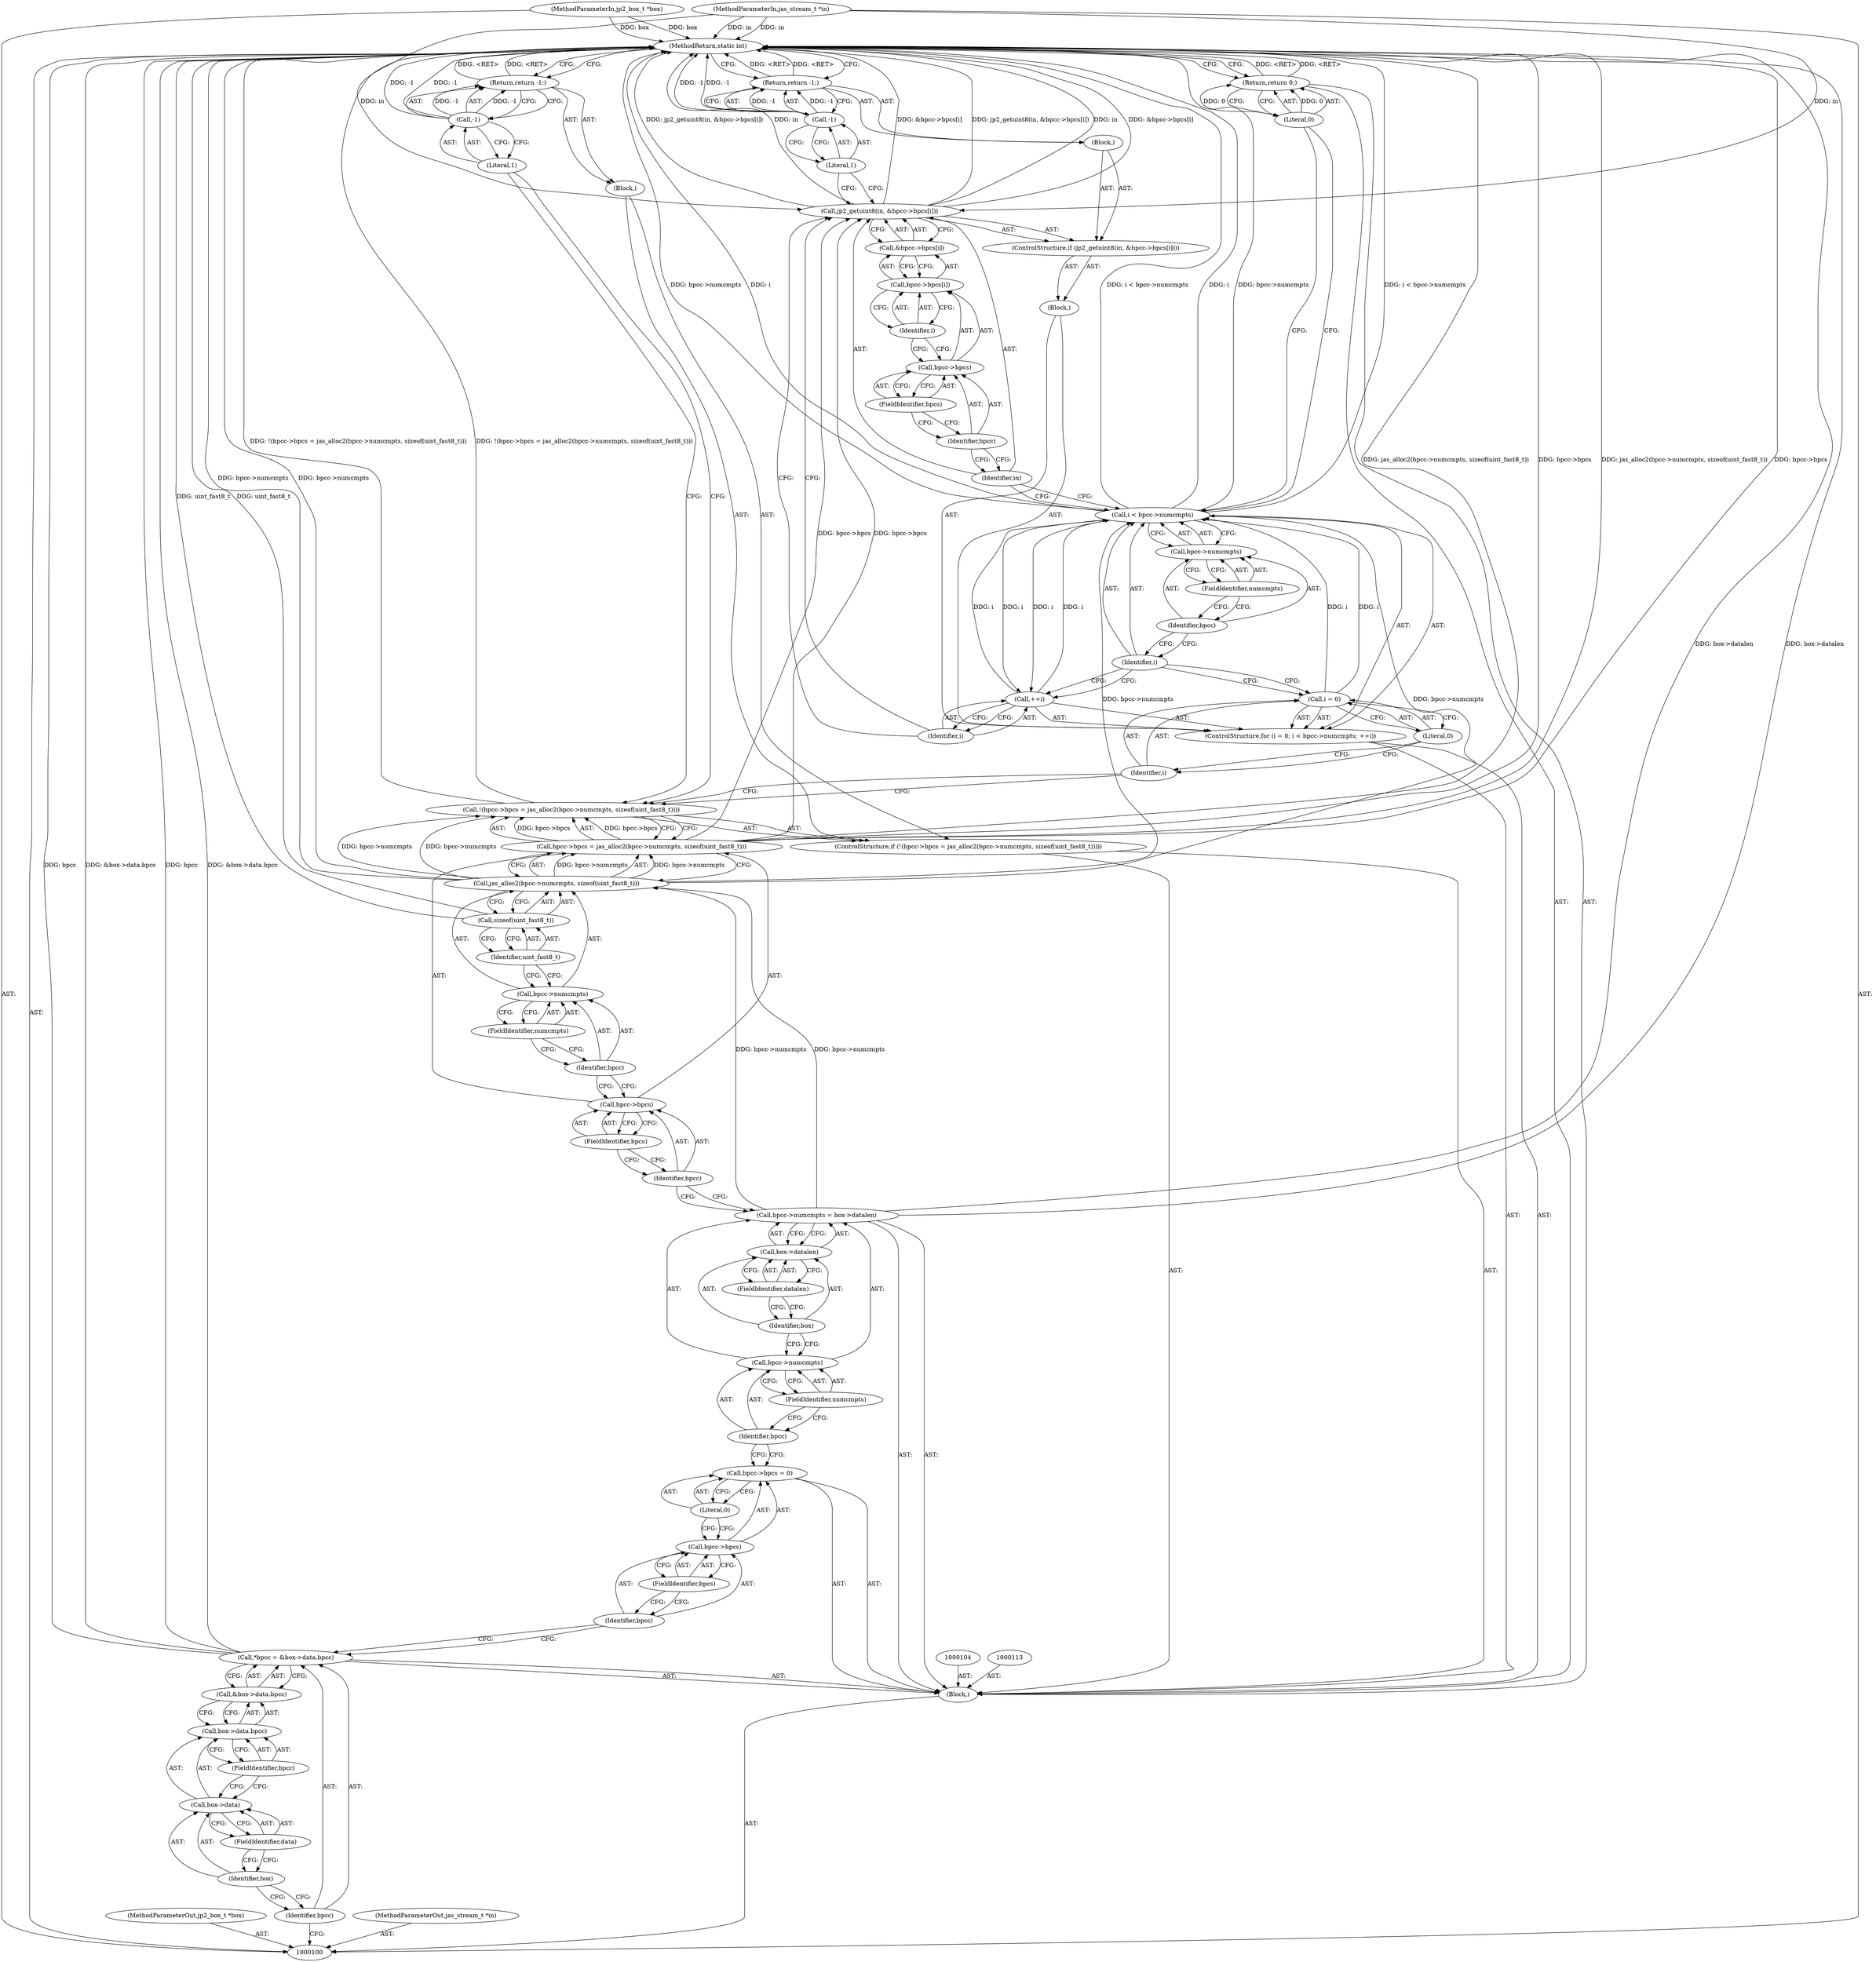 digraph "0_jasper_e96fc4fdd525fa0ede28074a7e2b1caf94b58b0d_2" {
"1000169" [label="(MethodReturn,static int)"];
"1000101" [label="(MethodParameterIn,jp2_box_t *box)"];
"1000234" [label="(MethodParameterOut,jp2_box_t *box)"];
"1000102" [label="(MethodParameterIn,jas_stream_t *in)"];
"1000235" [label="(MethodParameterOut,jas_stream_t *in)"];
"1000142" [label="(ControlStructure,for (i = 0; i < bpcc->numcmpts; ++i))"];
"1000145" [label="(Literal,0)"];
"1000146" [label="(Call,i < bpcc->numcmpts)"];
"1000147" [label="(Identifier,i)"];
"1000148" [label="(Call,bpcc->numcmpts)"];
"1000149" [label="(Identifier,bpcc)"];
"1000150" [label="(FieldIdentifier,numcmpts)"];
"1000151" [label="(Call,++i)"];
"1000152" [label="(Identifier,i)"];
"1000153" [label="(Block,)"];
"1000143" [label="(Call,i = 0)"];
"1000144" [label="(Identifier,i)"];
"1000156" [label="(Identifier,in)"];
"1000154" [label="(ControlStructure,if (jp2_getuint8(in, &bpcc->bpcs[i])))"];
"1000157" [label="(Call,&bpcc->bpcs[i])"];
"1000158" [label="(Call,bpcc->bpcs[i])"];
"1000159" [label="(Call,bpcc->bpcs)"];
"1000160" [label="(Identifier,bpcc)"];
"1000161" [label="(FieldIdentifier,bpcs)"];
"1000162" [label="(Identifier,i)"];
"1000163" [label="(Block,)"];
"1000155" [label="(Call,jp2_getuint8(in, &bpcc->bpcs[i]))"];
"1000165" [label="(Call,-1)"];
"1000166" [label="(Literal,1)"];
"1000164" [label="(Return,return -1;)"];
"1000167" [label="(Return,return 0;)"];
"1000168" [label="(Literal,0)"];
"1000103" [label="(Block,)"];
"1000105" [label="(Call,*bpcc = &box->data.bpcc)"];
"1000106" [label="(Identifier,bpcc)"];
"1000107" [label="(Call,&box->data.bpcc)"];
"1000108" [label="(Call,box->data.bpcc)"];
"1000109" [label="(Call,box->data)"];
"1000110" [label="(Identifier,box)"];
"1000111" [label="(FieldIdentifier,data)"];
"1000112" [label="(FieldIdentifier,bpcc)"];
"1000114" [label="(Call,bpcc->bpcs = 0)"];
"1000115" [label="(Call,bpcc->bpcs)"];
"1000116" [label="(Identifier,bpcc)"];
"1000118" [label="(Literal,0)"];
"1000117" [label="(FieldIdentifier,bpcs)"];
"1000123" [label="(Call,box->datalen)"];
"1000124" [label="(Identifier,box)"];
"1000119" [label="(Call,bpcc->numcmpts = box->datalen)"];
"1000120" [label="(Call,bpcc->numcmpts)"];
"1000121" [label="(Identifier,bpcc)"];
"1000125" [label="(FieldIdentifier,datalen)"];
"1000122" [label="(FieldIdentifier,numcmpts)"];
"1000131" [label="(FieldIdentifier,bpcs)"];
"1000126" [label="(ControlStructure,if (!(bpcc->bpcs = jas_alloc2(bpcc->numcmpts, sizeof(uint_fast8_t)))))"];
"1000132" [label="(Call,jas_alloc2(bpcc->numcmpts, sizeof(uint_fast8_t)))"];
"1000133" [label="(Call,bpcc->numcmpts)"];
"1000134" [label="(Identifier,bpcc)"];
"1000135" [label="(FieldIdentifier,numcmpts)"];
"1000136" [label="(Call,sizeof(uint_fast8_t))"];
"1000137" [label="(Identifier,uint_fast8_t)"];
"1000127" [label="(Call,!(bpcc->bpcs = jas_alloc2(bpcc->numcmpts, sizeof(uint_fast8_t))))"];
"1000138" [label="(Block,)"];
"1000128" [label="(Call,bpcc->bpcs = jas_alloc2(bpcc->numcmpts, sizeof(uint_fast8_t)))"];
"1000129" [label="(Call,bpcc->bpcs)"];
"1000130" [label="(Identifier,bpcc)"];
"1000140" [label="(Call,-1)"];
"1000141" [label="(Literal,1)"];
"1000139" [label="(Return,return -1;)"];
"1000169" -> "1000100"  [label="AST: "];
"1000169" -> "1000139"  [label="CFG: "];
"1000169" -> "1000164"  [label="CFG: "];
"1000169" -> "1000167"  [label="CFG: "];
"1000139" -> "1000169"  [label="DDG: <RET>"];
"1000155" -> "1000169"  [label="DDG: &bpcc->bpcs[i]"];
"1000155" -> "1000169"  [label="DDG: jp2_getuint8(in, &bpcc->bpcs[i])"];
"1000155" -> "1000169"  [label="DDG: in"];
"1000140" -> "1000169"  [label="DDG: -1"];
"1000146" -> "1000169"  [label="DDG: bpcc->numcmpts"];
"1000146" -> "1000169"  [label="DDG: i < bpcc->numcmpts"];
"1000146" -> "1000169"  [label="DDG: i"];
"1000127" -> "1000169"  [label="DDG: !(bpcc->bpcs = jas_alloc2(bpcc->numcmpts, sizeof(uint_fast8_t)))"];
"1000101" -> "1000169"  [label="DDG: box"];
"1000165" -> "1000169"  [label="DDG: -1"];
"1000105" -> "1000169"  [label="DDG: &box->data.bpcc"];
"1000105" -> "1000169"  [label="DDG: bpcc"];
"1000119" -> "1000169"  [label="DDG: box->datalen"];
"1000128" -> "1000169"  [label="DDG: jas_alloc2(bpcc->numcmpts, sizeof(uint_fast8_t))"];
"1000128" -> "1000169"  [label="DDG: bpcc->bpcs"];
"1000132" -> "1000169"  [label="DDG: bpcc->numcmpts"];
"1000102" -> "1000169"  [label="DDG: in"];
"1000136" -> "1000169"  [label="DDG: uint_fast8_t"];
"1000164" -> "1000169"  [label="DDG: <RET>"];
"1000167" -> "1000169"  [label="DDG: <RET>"];
"1000101" -> "1000100"  [label="AST: "];
"1000101" -> "1000169"  [label="DDG: box"];
"1000234" -> "1000100"  [label="AST: "];
"1000102" -> "1000100"  [label="AST: "];
"1000102" -> "1000169"  [label="DDG: in"];
"1000102" -> "1000155"  [label="DDG: in"];
"1000235" -> "1000100"  [label="AST: "];
"1000142" -> "1000103"  [label="AST: "];
"1000143" -> "1000142"  [label="AST: "];
"1000146" -> "1000142"  [label="AST: "];
"1000151" -> "1000142"  [label="AST: "];
"1000153" -> "1000142"  [label="AST: "];
"1000145" -> "1000143"  [label="AST: "];
"1000145" -> "1000144"  [label="CFG: "];
"1000143" -> "1000145"  [label="CFG: "];
"1000146" -> "1000142"  [label="AST: "];
"1000146" -> "1000148"  [label="CFG: "];
"1000147" -> "1000146"  [label="AST: "];
"1000148" -> "1000146"  [label="AST: "];
"1000156" -> "1000146"  [label="CFG: "];
"1000168" -> "1000146"  [label="CFG: "];
"1000146" -> "1000169"  [label="DDG: bpcc->numcmpts"];
"1000146" -> "1000169"  [label="DDG: i < bpcc->numcmpts"];
"1000146" -> "1000169"  [label="DDG: i"];
"1000151" -> "1000146"  [label="DDG: i"];
"1000143" -> "1000146"  [label="DDG: i"];
"1000132" -> "1000146"  [label="DDG: bpcc->numcmpts"];
"1000146" -> "1000151"  [label="DDG: i"];
"1000147" -> "1000146"  [label="AST: "];
"1000147" -> "1000143"  [label="CFG: "];
"1000147" -> "1000151"  [label="CFG: "];
"1000149" -> "1000147"  [label="CFG: "];
"1000148" -> "1000146"  [label="AST: "];
"1000148" -> "1000150"  [label="CFG: "];
"1000149" -> "1000148"  [label="AST: "];
"1000150" -> "1000148"  [label="AST: "];
"1000146" -> "1000148"  [label="CFG: "];
"1000149" -> "1000148"  [label="AST: "];
"1000149" -> "1000147"  [label="CFG: "];
"1000150" -> "1000149"  [label="CFG: "];
"1000150" -> "1000148"  [label="AST: "];
"1000150" -> "1000149"  [label="CFG: "];
"1000148" -> "1000150"  [label="CFG: "];
"1000151" -> "1000142"  [label="AST: "];
"1000151" -> "1000152"  [label="CFG: "];
"1000152" -> "1000151"  [label="AST: "];
"1000147" -> "1000151"  [label="CFG: "];
"1000151" -> "1000146"  [label="DDG: i"];
"1000146" -> "1000151"  [label="DDG: i"];
"1000152" -> "1000151"  [label="AST: "];
"1000152" -> "1000155"  [label="CFG: "];
"1000151" -> "1000152"  [label="CFG: "];
"1000153" -> "1000142"  [label="AST: "];
"1000154" -> "1000153"  [label="AST: "];
"1000143" -> "1000142"  [label="AST: "];
"1000143" -> "1000145"  [label="CFG: "];
"1000144" -> "1000143"  [label="AST: "];
"1000145" -> "1000143"  [label="AST: "];
"1000147" -> "1000143"  [label="CFG: "];
"1000143" -> "1000146"  [label="DDG: i"];
"1000144" -> "1000143"  [label="AST: "];
"1000144" -> "1000127"  [label="CFG: "];
"1000145" -> "1000144"  [label="CFG: "];
"1000156" -> "1000155"  [label="AST: "];
"1000156" -> "1000146"  [label="CFG: "];
"1000160" -> "1000156"  [label="CFG: "];
"1000154" -> "1000153"  [label="AST: "];
"1000155" -> "1000154"  [label="AST: "];
"1000163" -> "1000154"  [label="AST: "];
"1000157" -> "1000155"  [label="AST: "];
"1000157" -> "1000158"  [label="CFG: "];
"1000158" -> "1000157"  [label="AST: "];
"1000155" -> "1000157"  [label="CFG: "];
"1000158" -> "1000157"  [label="AST: "];
"1000158" -> "1000162"  [label="CFG: "];
"1000159" -> "1000158"  [label="AST: "];
"1000162" -> "1000158"  [label="AST: "];
"1000157" -> "1000158"  [label="CFG: "];
"1000159" -> "1000158"  [label="AST: "];
"1000159" -> "1000161"  [label="CFG: "];
"1000160" -> "1000159"  [label="AST: "];
"1000161" -> "1000159"  [label="AST: "];
"1000162" -> "1000159"  [label="CFG: "];
"1000160" -> "1000159"  [label="AST: "];
"1000160" -> "1000156"  [label="CFG: "];
"1000161" -> "1000160"  [label="CFG: "];
"1000161" -> "1000159"  [label="AST: "];
"1000161" -> "1000160"  [label="CFG: "];
"1000159" -> "1000161"  [label="CFG: "];
"1000162" -> "1000158"  [label="AST: "];
"1000162" -> "1000159"  [label="CFG: "];
"1000158" -> "1000162"  [label="CFG: "];
"1000163" -> "1000154"  [label="AST: "];
"1000164" -> "1000163"  [label="AST: "];
"1000155" -> "1000154"  [label="AST: "];
"1000155" -> "1000157"  [label="CFG: "];
"1000156" -> "1000155"  [label="AST: "];
"1000157" -> "1000155"  [label="AST: "];
"1000166" -> "1000155"  [label="CFG: "];
"1000152" -> "1000155"  [label="CFG: "];
"1000155" -> "1000169"  [label="DDG: &bpcc->bpcs[i]"];
"1000155" -> "1000169"  [label="DDG: jp2_getuint8(in, &bpcc->bpcs[i])"];
"1000155" -> "1000169"  [label="DDG: in"];
"1000102" -> "1000155"  [label="DDG: in"];
"1000128" -> "1000155"  [label="DDG: bpcc->bpcs"];
"1000165" -> "1000164"  [label="AST: "];
"1000165" -> "1000166"  [label="CFG: "];
"1000166" -> "1000165"  [label="AST: "];
"1000164" -> "1000165"  [label="CFG: "];
"1000165" -> "1000169"  [label="DDG: -1"];
"1000165" -> "1000164"  [label="DDG: -1"];
"1000166" -> "1000165"  [label="AST: "];
"1000166" -> "1000155"  [label="CFG: "];
"1000165" -> "1000166"  [label="CFG: "];
"1000164" -> "1000163"  [label="AST: "];
"1000164" -> "1000165"  [label="CFG: "];
"1000165" -> "1000164"  [label="AST: "];
"1000169" -> "1000164"  [label="CFG: "];
"1000164" -> "1000169"  [label="DDG: <RET>"];
"1000165" -> "1000164"  [label="DDG: -1"];
"1000167" -> "1000103"  [label="AST: "];
"1000167" -> "1000168"  [label="CFG: "];
"1000168" -> "1000167"  [label="AST: "];
"1000169" -> "1000167"  [label="CFG: "];
"1000167" -> "1000169"  [label="DDG: <RET>"];
"1000168" -> "1000167"  [label="DDG: 0"];
"1000168" -> "1000167"  [label="AST: "];
"1000168" -> "1000146"  [label="CFG: "];
"1000167" -> "1000168"  [label="CFG: "];
"1000168" -> "1000167"  [label="DDG: 0"];
"1000103" -> "1000100"  [label="AST: "];
"1000104" -> "1000103"  [label="AST: "];
"1000105" -> "1000103"  [label="AST: "];
"1000113" -> "1000103"  [label="AST: "];
"1000114" -> "1000103"  [label="AST: "];
"1000119" -> "1000103"  [label="AST: "];
"1000126" -> "1000103"  [label="AST: "];
"1000142" -> "1000103"  [label="AST: "];
"1000167" -> "1000103"  [label="AST: "];
"1000105" -> "1000103"  [label="AST: "];
"1000105" -> "1000107"  [label="CFG: "];
"1000106" -> "1000105"  [label="AST: "];
"1000107" -> "1000105"  [label="AST: "];
"1000116" -> "1000105"  [label="CFG: "];
"1000105" -> "1000169"  [label="DDG: &box->data.bpcc"];
"1000105" -> "1000169"  [label="DDG: bpcc"];
"1000106" -> "1000105"  [label="AST: "];
"1000106" -> "1000100"  [label="CFG: "];
"1000110" -> "1000106"  [label="CFG: "];
"1000107" -> "1000105"  [label="AST: "];
"1000107" -> "1000108"  [label="CFG: "];
"1000108" -> "1000107"  [label="AST: "];
"1000105" -> "1000107"  [label="CFG: "];
"1000108" -> "1000107"  [label="AST: "];
"1000108" -> "1000112"  [label="CFG: "];
"1000109" -> "1000108"  [label="AST: "];
"1000112" -> "1000108"  [label="AST: "];
"1000107" -> "1000108"  [label="CFG: "];
"1000109" -> "1000108"  [label="AST: "];
"1000109" -> "1000111"  [label="CFG: "];
"1000110" -> "1000109"  [label="AST: "];
"1000111" -> "1000109"  [label="AST: "];
"1000112" -> "1000109"  [label="CFG: "];
"1000110" -> "1000109"  [label="AST: "];
"1000110" -> "1000106"  [label="CFG: "];
"1000111" -> "1000110"  [label="CFG: "];
"1000111" -> "1000109"  [label="AST: "];
"1000111" -> "1000110"  [label="CFG: "];
"1000109" -> "1000111"  [label="CFG: "];
"1000112" -> "1000108"  [label="AST: "];
"1000112" -> "1000109"  [label="CFG: "];
"1000108" -> "1000112"  [label="CFG: "];
"1000114" -> "1000103"  [label="AST: "];
"1000114" -> "1000118"  [label="CFG: "];
"1000115" -> "1000114"  [label="AST: "];
"1000118" -> "1000114"  [label="AST: "];
"1000121" -> "1000114"  [label="CFG: "];
"1000115" -> "1000114"  [label="AST: "];
"1000115" -> "1000117"  [label="CFG: "];
"1000116" -> "1000115"  [label="AST: "];
"1000117" -> "1000115"  [label="AST: "];
"1000118" -> "1000115"  [label="CFG: "];
"1000116" -> "1000115"  [label="AST: "];
"1000116" -> "1000105"  [label="CFG: "];
"1000117" -> "1000116"  [label="CFG: "];
"1000118" -> "1000114"  [label="AST: "];
"1000118" -> "1000115"  [label="CFG: "];
"1000114" -> "1000118"  [label="CFG: "];
"1000117" -> "1000115"  [label="AST: "];
"1000117" -> "1000116"  [label="CFG: "];
"1000115" -> "1000117"  [label="CFG: "];
"1000123" -> "1000119"  [label="AST: "];
"1000123" -> "1000125"  [label="CFG: "];
"1000124" -> "1000123"  [label="AST: "];
"1000125" -> "1000123"  [label="AST: "];
"1000119" -> "1000123"  [label="CFG: "];
"1000124" -> "1000123"  [label="AST: "];
"1000124" -> "1000120"  [label="CFG: "];
"1000125" -> "1000124"  [label="CFG: "];
"1000119" -> "1000103"  [label="AST: "];
"1000119" -> "1000123"  [label="CFG: "];
"1000120" -> "1000119"  [label="AST: "];
"1000123" -> "1000119"  [label="AST: "];
"1000130" -> "1000119"  [label="CFG: "];
"1000119" -> "1000169"  [label="DDG: box->datalen"];
"1000119" -> "1000132"  [label="DDG: bpcc->numcmpts"];
"1000120" -> "1000119"  [label="AST: "];
"1000120" -> "1000122"  [label="CFG: "];
"1000121" -> "1000120"  [label="AST: "];
"1000122" -> "1000120"  [label="AST: "];
"1000124" -> "1000120"  [label="CFG: "];
"1000121" -> "1000120"  [label="AST: "];
"1000121" -> "1000114"  [label="CFG: "];
"1000122" -> "1000121"  [label="CFG: "];
"1000125" -> "1000123"  [label="AST: "];
"1000125" -> "1000124"  [label="CFG: "];
"1000123" -> "1000125"  [label="CFG: "];
"1000122" -> "1000120"  [label="AST: "];
"1000122" -> "1000121"  [label="CFG: "];
"1000120" -> "1000122"  [label="CFG: "];
"1000131" -> "1000129"  [label="AST: "];
"1000131" -> "1000130"  [label="CFG: "];
"1000129" -> "1000131"  [label="CFG: "];
"1000126" -> "1000103"  [label="AST: "];
"1000127" -> "1000126"  [label="AST: "];
"1000138" -> "1000126"  [label="AST: "];
"1000132" -> "1000128"  [label="AST: "];
"1000132" -> "1000136"  [label="CFG: "];
"1000133" -> "1000132"  [label="AST: "];
"1000136" -> "1000132"  [label="AST: "];
"1000128" -> "1000132"  [label="CFG: "];
"1000132" -> "1000169"  [label="DDG: bpcc->numcmpts"];
"1000132" -> "1000127"  [label="DDG: bpcc->numcmpts"];
"1000132" -> "1000128"  [label="DDG: bpcc->numcmpts"];
"1000119" -> "1000132"  [label="DDG: bpcc->numcmpts"];
"1000132" -> "1000146"  [label="DDG: bpcc->numcmpts"];
"1000133" -> "1000132"  [label="AST: "];
"1000133" -> "1000135"  [label="CFG: "];
"1000134" -> "1000133"  [label="AST: "];
"1000135" -> "1000133"  [label="AST: "];
"1000137" -> "1000133"  [label="CFG: "];
"1000134" -> "1000133"  [label="AST: "];
"1000134" -> "1000129"  [label="CFG: "];
"1000135" -> "1000134"  [label="CFG: "];
"1000135" -> "1000133"  [label="AST: "];
"1000135" -> "1000134"  [label="CFG: "];
"1000133" -> "1000135"  [label="CFG: "];
"1000136" -> "1000132"  [label="AST: "];
"1000136" -> "1000137"  [label="CFG: "];
"1000137" -> "1000136"  [label="AST: "];
"1000132" -> "1000136"  [label="CFG: "];
"1000136" -> "1000169"  [label="DDG: uint_fast8_t"];
"1000137" -> "1000136"  [label="AST: "];
"1000137" -> "1000133"  [label="CFG: "];
"1000136" -> "1000137"  [label="CFG: "];
"1000127" -> "1000126"  [label="AST: "];
"1000127" -> "1000128"  [label="CFG: "];
"1000128" -> "1000127"  [label="AST: "];
"1000141" -> "1000127"  [label="CFG: "];
"1000144" -> "1000127"  [label="CFG: "];
"1000127" -> "1000169"  [label="DDG: !(bpcc->bpcs = jas_alloc2(bpcc->numcmpts, sizeof(uint_fast8_t)))"];
"1000128" -> "1000127"  [label="DDG: bpcc->bpcs"];
"1000132" -> "1000127"  [label="DDG: bpcc->numcmpts"];
"1000138" -> "1000126"  [label="AST: "];
"1000139" -> "1000138"  [label="AST: "];
"1000128" -> "1000127"  [label="AST: "];
"1000128" -> "1000132"  [label="CFG: "];
"1000129" -> "1000128"  [label="AST: "];
"1000132" -> "1000128"  [label="AST: "];
"1000127" -> "1000128"  [label="CFG: "];
"1000128" -> "1000169"  [label="DDG: jas_alloc2(bpcc->numcmpts, sizeof(uint_fast8_t))"];
"1000128" -> "1000169"  [label="DDG: bpcc->bpcs"];
"1000128" -> "1000127"  [label="DDG: bpcc->bpcs"];
"1000132" -> "1000128"  [label="DDG: bpcc->numcmpts"];
"1000128" -> "1000155"  [label="DDG: bpcc->bpcs"];
"1000129" -> "1000128"  [label="AST: "];
"1000129" -> "1000131"  [label="CFG: "];
"1000130" -> "1000129"  [label="AST: "];
"1000131" -> "1000129"  [label="AST: "];
"1000134" -> "1000129"  [label="CFG: "];
"1000130" -> "1000129"  [label="AST: "];
"1000130" -> "1000119"  [label="CFG: "];
"1000131" -> "1000130"  [label="CFG: "];
"1000140" -> "1000139"  [label="AST: "];
"1000140" -> "1000141"  [label="CFG: "];
"1000141" -> "1000140"  [label="AST: "];
"1000139" -> "1000140"  [label="CFG: "];
"1000140" -> "1000169"  [label="DDG: -1"];
"1000140" -> "1000139"  [label="DDG: -1"];
"1000141" -> "1000140"  [label="AST: "];
"1000141" -> "1000127"  [label="CFG: "];
"1000140" -> "1000141"  [label="CFG: "];
"1000139" -> "1000138"  [label="AST: "];
"1000139" -> "1000140"  [label="CFG: "];
"1000140" -> "1000139"  [label="AST: "];
"1000169" -> "1000139"  [label="CFG: "];
"1000139" -> "1000169"  [label="DDG: <RET>"];
"1000140" -> "1000139"  [label="DDG: -1"];
}
